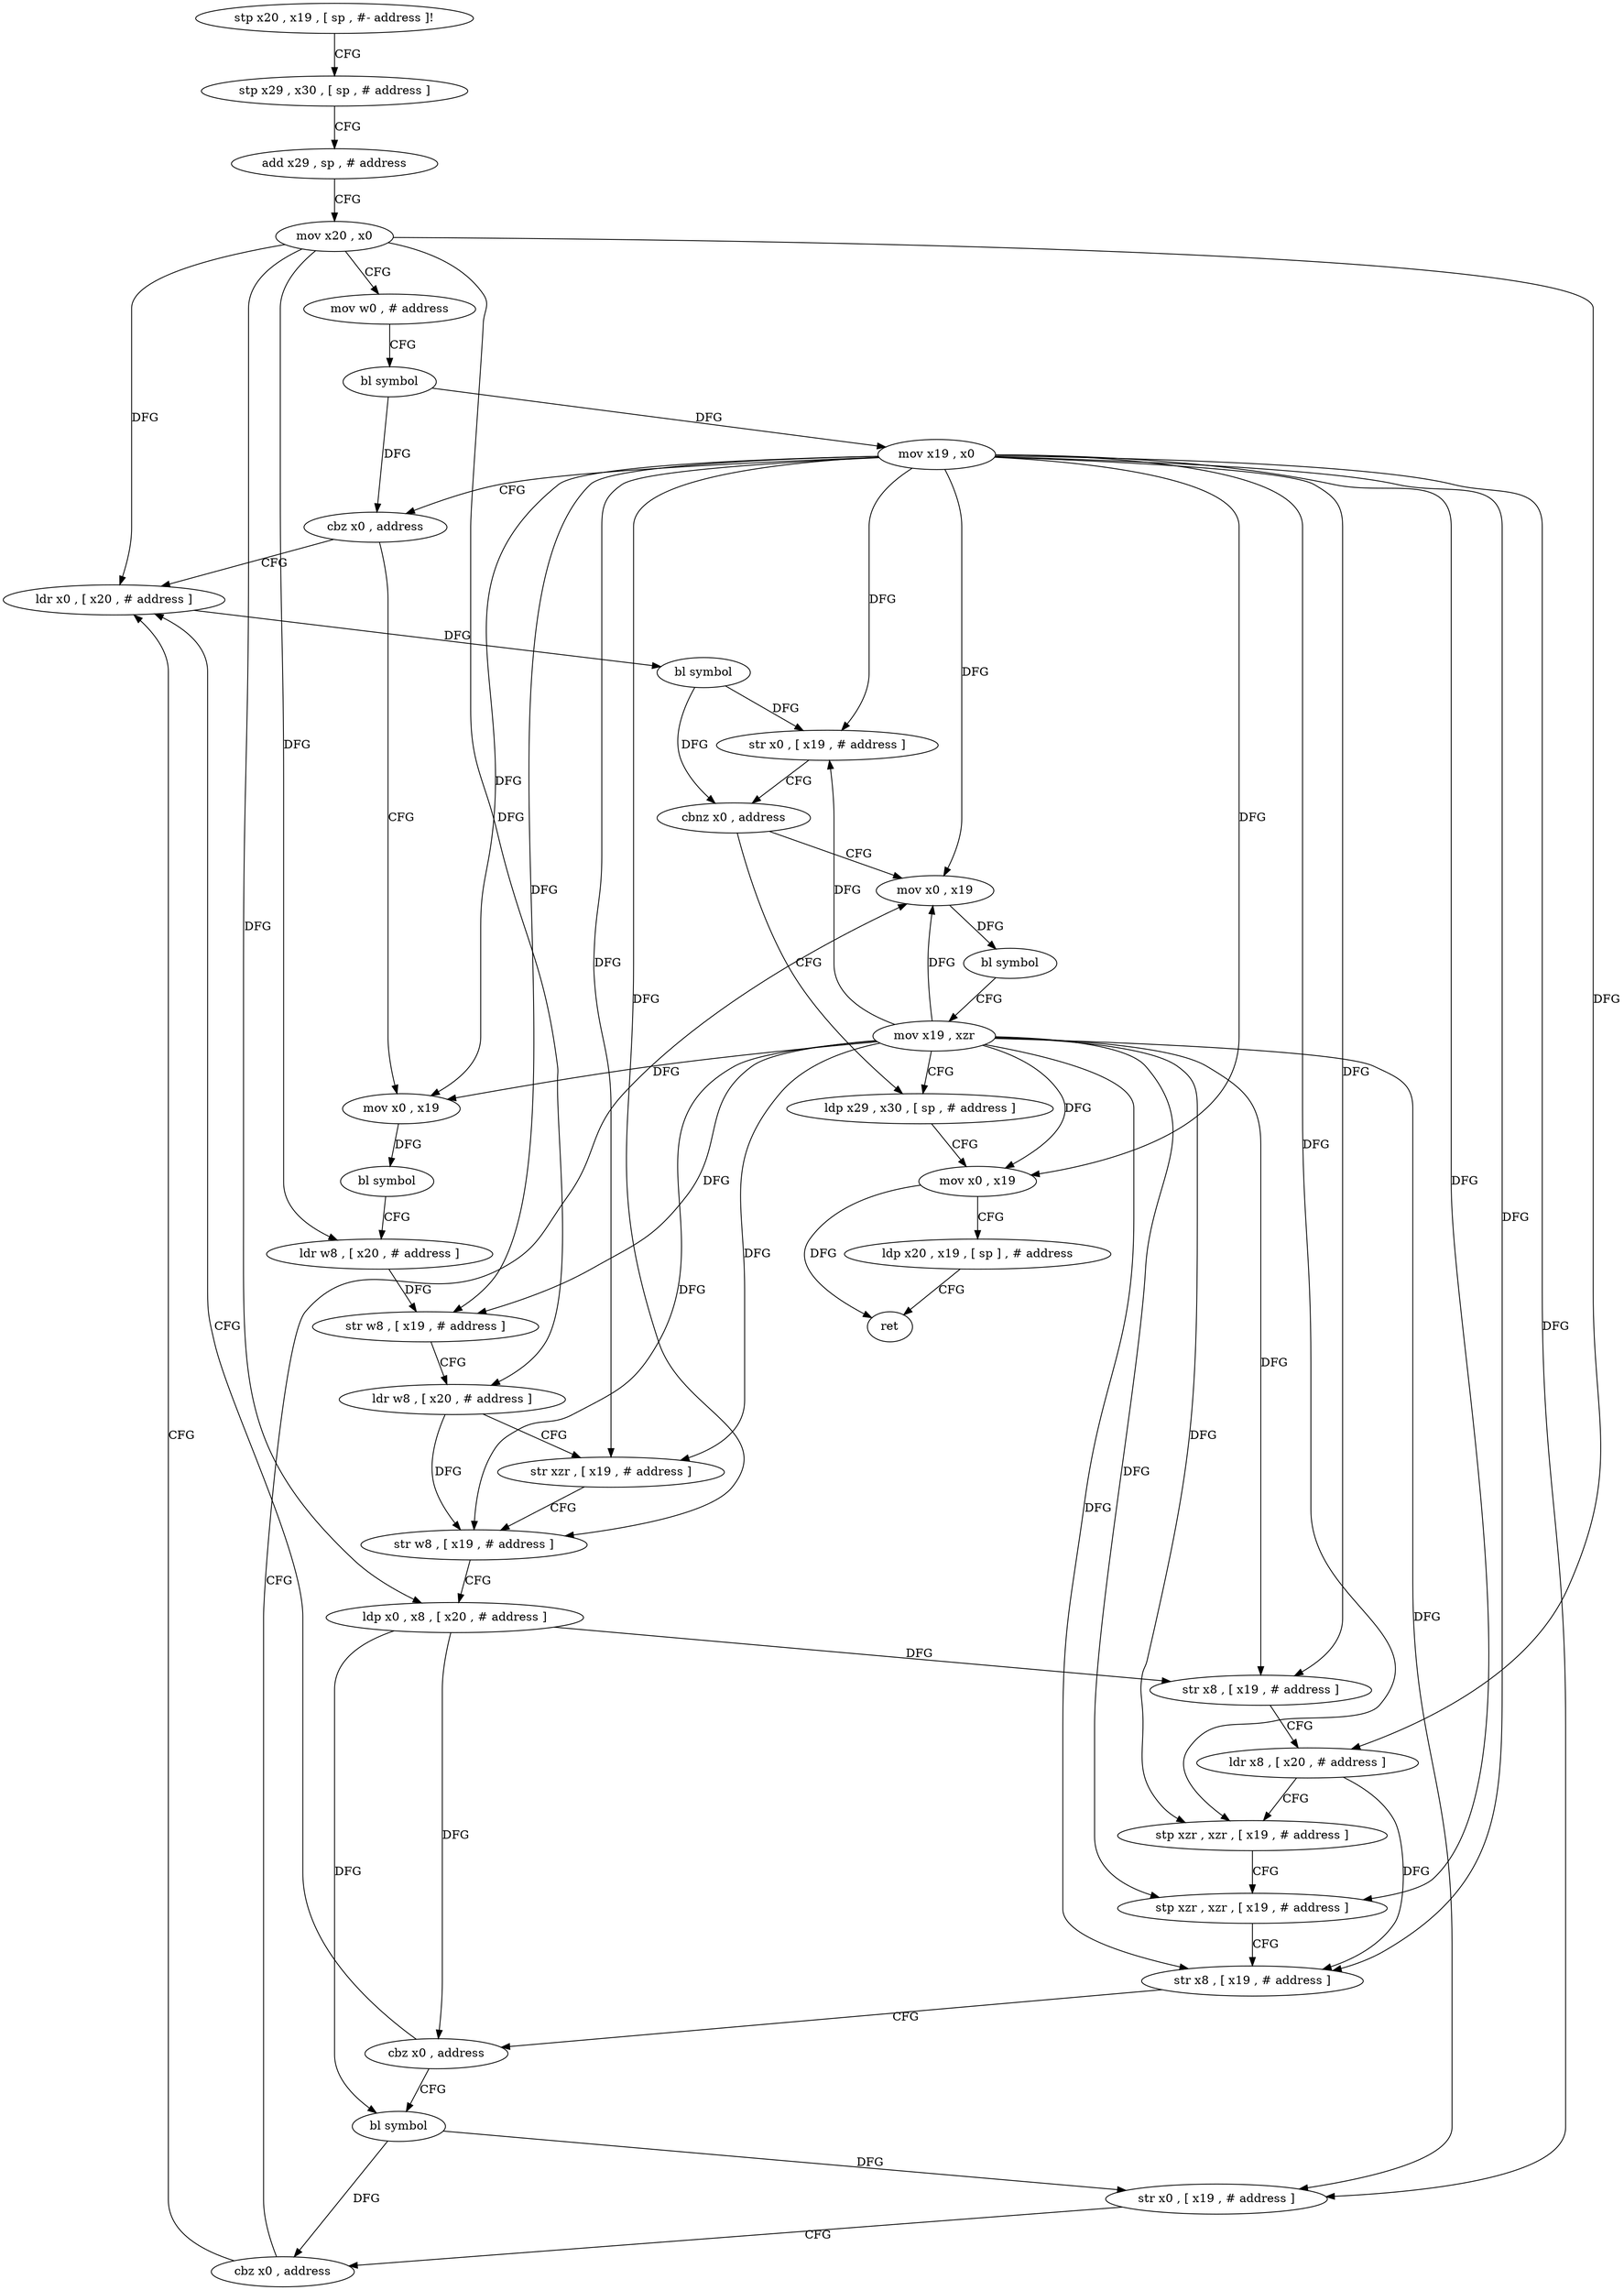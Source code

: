 digraph "func" {
"80812" [label = "stp x20 , x19 , [ sp , #- address ]!" ]
"80816" [label = "stp x29 , x30 , [ sp , # address ]" ]
"80820" [label = "add x29 , sp , # address" ]
"80824" [label = "mov x20 , x0" ]
"80828" [label = "mov w0 , # address" ]
"80832" [label = "bl symbol" ]
"80836" [label = "mov x19 , x0" ]
"80840" [label = "cbz x0 , address" ]
"80912" [label = "ldr x0 , [ x20 , # address ]" ]
"80844" [label = "mov x0 , x19" ]
"80916" [label = "bl symbol" ]
"80920" [label = "str x0 , [ x19 , # address ]" ]
"80924" [label = "cbnz x0 , address" ]
"80940" [label = "ldp x29 , x30 , [ sp , # address ]" ]
"80928" [label = "mov x0 , x19" ]
"80848" [label = "bl symbol" ]
"80852" [label = "ldr w8 , [ x20 , # address ]" ]
"80856" [label = "str w8 , [ x19 , # address ]" ]
"80860" [label = "ldr w8 , [ x20 , # address ]" ]
"80864" [label = "str xzr , [ x19 , # address ]" ]
"80868" [label = "str w8 , [ x19 , # address ]" ]
"80872" [label = "ldp x0 , x8 , [ x20 , # address ]" ]
"80876" [label = "str x8 , [ x19 , # address ]" ]
"80880" [label = "ldr x8 , [ x20 , # address ]" ]
"80884" [label = "stp xzr , xzr , [ x19 , # address ]" ]
"80888" [label = "stp xzr , xzr , [ x19 , # address ]" ]
"80892" [label = "str x8 , [ x19 , # address ]" ]
"80896" [label = "cbz x0 , address" ]
"80900" [label = "bl symbol" ]
"80944" [label = "mov x0 , x19" ]
"80948" [label = "ldp x20 , x19 , [ sp ] , # address" ]
"80952" [label = "ret" ]
"80932" [label = "bl symbol" ]
"80936" [label = "mov x19 , xzr" ]
"80904" [label = "str x0 , [ x19 , # address ]" ]
"80908" [label = "cbz x0 , address" ]
"80812" -> "80816" [ label = "CFG" ]
"80816" -> "80820" [ label = "CFG" ]
"80820" -> "80824" [ label = "CFG" ]
"80824" -> "80828" [ label = "CFG" ]
"80824" -> "80912" [ label = "DFG" ]
"80824" -> "80852" [ label = "DFG" ]
"80824" -> "80860" [ label = "DFG" ]
"80824" -> "80872" [ label = "DFG" ]
"80824" -> "80880" [ label = "DFG" ]
"80828" -> "80832" [ label = "CFG" ]
"80832" -> "80836" [ label = "DFG" ]
"80832" -> "80840" [ label = "DFG" ]
"80836" -> "80840" [ label = "CFG" ]
"80836" -> "80920" [ label = "DFG" ]
"80836" -> "80844" [ label = "DFG" ]
"80836" -> "80856" [ label = "DFG" ]
"80836" -> "80864" [ label = "DFG" ]
"80836" -> "80868" [ label = "DFG" ]
"80836" -> "80876" [ label = "DFG" ]
"80836" -> "80884" [ label = "DFG" ]
"80836" -> "80888" [ label = "DFG" ]
"80836" -> "80892" [ label = "DFG" ]
"80836" -> "80944" [ label = "DFG" ]
"80836" -> "80928" [ label = "DFG" ]
"80836" -> "80904" [ label = "DFG" ]
"80840" -> "80912" [ label = "CFG" ]
"80840" -> "80844" [ label = "CFG" ]
"80912" -> "80916" [ label = "DFG" ]
"80844" -> "80848" [ label = "DFG" ]
"80916" -> "80920" [ label = "DFG" ]
"80916" -> "80924" [ label = "DFG" ]
"80920" -> "80924" [ label = "CFG" ]
"80924" -> "80940" [ label = "CFG" ]
"80924" -> "80928" [ label = "CFG" ]
"80940" -> "80944" [ label = "CFG" ]
"80928" -> "80932" [ label = "DFG" ]
"80848" -> "80852" [ label = "CFG" ]
"80852" -> "80856" [ label = "DFG" ]
"80856" -> "80860" [ label = "CFG" ]
"80860" -> "80864" [ label = "CFG" ]
"80860" -> "80868" [ label = "DFG" ]
"80864" -> "80868" [ label = "CFG" ]
"80868" -> "80872" [ label = "CFG" ]
"80872" -> "80876" [ label = "DFG" ]
"80872" -> "80896" [ label = "DFG" ]
"80872" -> "80900" [ label = "DFG" ]
"80876" -> "80880" [ label = "CFG" ]
"80880" -> "80884" [ label = "CFG" ]
"80880" -> "80892" [ label = "DFG" ]
"80884" -> "80888" [ label = "CFG" ]
"80888" -> "80892" [ label = "CFG" ]
"80892" -> "80896" [ label = "CFG" ]
"80896" -> "80912" [ label = "CFG" ]
"80896" -> "80900" [ label = "CFG" ]
"80900" -> "80904" [ label = "DFG" ]
"80900" -> "80908" [ label = "DFG" ]
"80944" -> "80948" [ label = "CFG" ]
"80944" -> "80952" [ label = "DFG" ]
"80948" -> "80952" [ label = "CFG" ]
"80932" -> "80936" [ label = "CFG" ]
"80936" -> "80940" [ label = "CFG" ]
"80936" -> "80844" [ label = "DFG" ]
"80936" -> "80864" [ label = "DFG" ]
"80936" -> "80884" [ label = "DFG" ]
"80936" -> "80888" [ label = "DFG" ]
"80936" -> "80944" [ label = "DFG" ]
"80936" -> "80928" [ label = "DFG" ]
"80936" -> "80920" [ label = "DFG" ]
"80936" -> "80856" [ label = "DFG" ]
"80936" -> "80868" [ label = "DFG" ]
"80936" -> "80876" [ label = "DFG" ]
"80936" -> "80892" [ label = "DFG" ]
"80936" -> "80904" [ label = "DFG" ]
"80904" -> "80908" [ label = "CFG" ]
"80908" -> "80928" [ label = "CFG" ]
"80908" -> "80912" [ label = "CFG" ]
}

